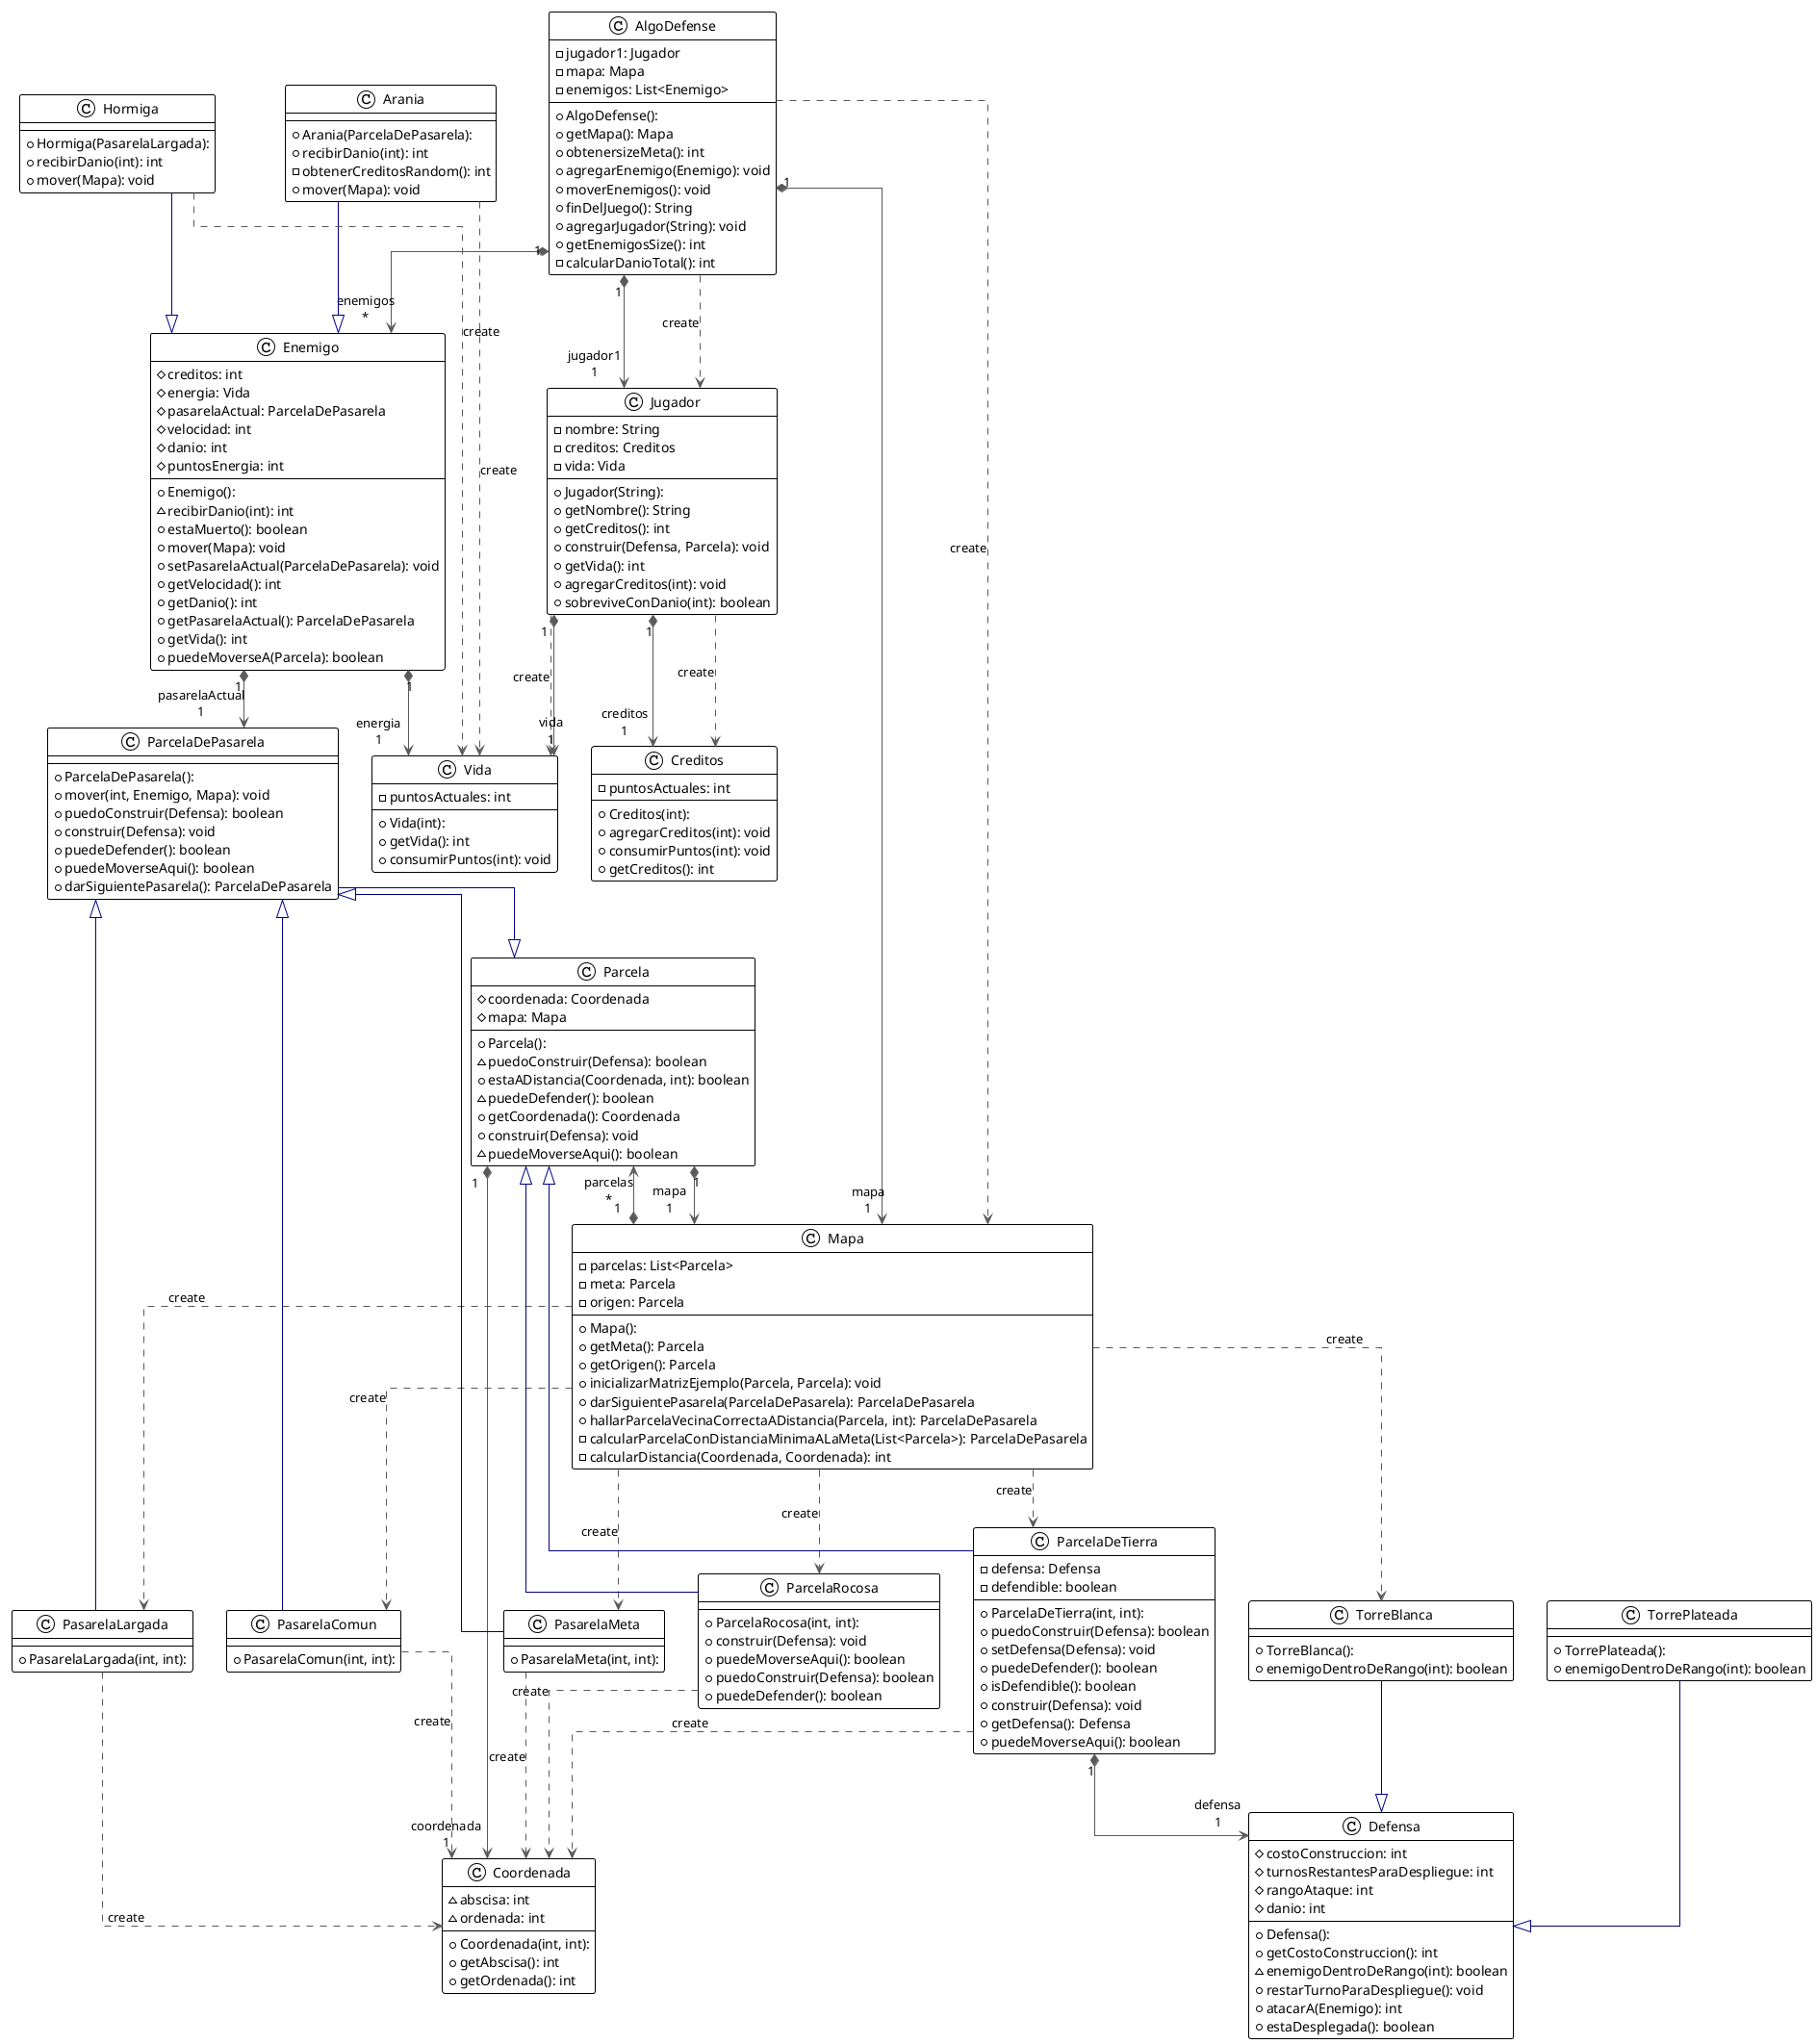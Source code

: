 @startuml

!theme plain
top to bottom direction
skinparam linetype ortho

class AlgoDefense {
  + AlgoDefense():
  - jugador1: Jugador
  - mapa: Mapa
  - enemigos: List<Enemigo>
  + getMapa(): Mapa
  + obtenersizeMeta(): int
  + agregarEnemigo(Enemigo): void
  + moverEnemigos(): void
  + finDelJuego(): String
  + agregarJugador(String): void
  + getEnemigosSize(): int
  - calcularDanioTotal(): int
}
class Arania {
  + Arania(ParcelaDePasarela):
  + recibirDanio(int): int
  - obtenerCreditosRandom(): int
  + mover(Mapa): void
}
class Coordenada {
  + Coordenada(int, int):
  ~ abscisa: int
  ~ ordenada: int
  + getAbscisa(): int
  + getOrdenada(): int
}
class Creditos {
  + Creditos(int):
  - puntosActuales: int
  + agregarCreditos(int): void
  + consumirPuntos(int): void
  + getCreditos(): int
}
class Defensa {
  + Defensa():
  # costoConstruccion: int
  # turnosRestantesParaDespliegue: int
  # rangoAtaque: int
  # danio: int
  + getCostoConstruccion(): int
  ~ enemigoDentroDeRango(int): boolean
  + restarTurnoParaDespliegue(): void
  + atacarA(Enemigo): int
  + estaDesplegada(): boolean
}
class Enemigo {
  + Enemigo():
  # creditos: int
  # energia: Vida
  # pasarelaActual: ParcelaDePasarela
  # velocidad: int
  # danio: int
  # puntosEnergia: int
  ~ recibirDanio(int): int
  + estaMuerto(): boolean
  + mover(Mapa): void
  + setPasarelaActual(ParcelaDePasarela): void
  + getVelocidad(): int
  + getDanio(): int
  + getPasarelaActual(): ParcelaDePasarela
  + getVida(): int
  + puedeMoverseA(Parcela): boolean
}
class Hormiga {
  + Hormiga(PasarelaLargada):
  + recibirDanio(int): int
  + mover(Mapa): void
}
class Jugador {
  + Jugador(String):
  - nombre: String
  - creditos: Creditos
  - vida: Vida
  + getNombre(): String
  + getCreditos(): int
  + construir(Defensa, Parcela): void
  + getVida(): int
  + agregarCreditos(int): void
  + sobreviveConDanio(int): boolean
}
class Mapa {
  + Mapa():
  - parcelas: List<Parcela>
  - meta: Parcela
  - origen: Parcela
  + getMeta(): Parcela
  + getOrigen(): Parcela
  + inicializarMatrizEjemplo(Parcela, Parcela): void
  + darSiguientePasarela(ParcelaDePasarela): ParcelaDePasarela
  + hallarParcelaVecinaCorrectaADistancia(Parcela, int): ParcelaDePasarela
  - calcularParcelaConDistanciaMinimaALaMeta(List<Parcela>): ParcelaDePasarela
  - calcularDistancia(Coordenada, Coordenada): int
}
class Parcela {
  + Parcela():
  # coordenada: Coordenada
  # mapa: Mapa
  ~ puedoConstruir(Defensa): boolean
  + estaADistancia(Coordenada, int): boolean
  ~ puedeDefender(): boolean
  + getCoordenada(): Coordenada
  + construir(Defensa): void
  ~ puedeMoverseAqui(): boolean
}
class ParcelaDePasarela {
  + ParcelaDePasarela():
  + mover(int, Enemigo, Mapa): void
  + puedoConstruir(Defensa): boolean
  + construir(Defensa): void
  + puedeDefender(): boolean
  + puedeMoverseAqui(): boolean
  + darSiguientePasarela(): ParcelaDePasarela
}
class ParcelaDeTierra {
  + ParcelaDeTierra(int, int):
  - defensa: Defensa
  - defendible: boolean
  + puedoConstruir(Defensa): boolean
  + setDefensa(Defensa): void
  + puedeDefender(): boolean
  + isDefendible(): boolean
  + construir(Defensa): void
  + getDefensa(): Defensa
  + puedeMoverseAqui(): boolean
}
class ParcelaRocosa {
  + ParcelaRocosa(int, int):
  + construir(Defensa): void
  + puedeMoverseAqui(): boolean
  + puedoConstruir(Defensa): boolean
  + puedeDefender(): boolean
}
class PasarelaComun {
  + PasarelaComun(int, int):
}
class PasarelaLargada {
  + PasarelaLargada(int, int):
}
class PasarelaMeta {
  + PasarelaMeta(int, int):
}
class TorreBlanca {
  + TorreBlanca():
  + enemigoDentroDeRango(int): boolean
}
class TorrePlateada {
  + TorrePlateada():
  + enemigoDentroDeRango(int): boolean
}
class Vida {
  + Vida(int):
  - puntosActuales: int
  + getVida(): int
  + consumirPuntos(int): void
}

AlgoDefense       "1" *-[#595959,plain]-> "enemigos\n*" Enemigo
AlgoDefense       "1" *-[#595959,plain]-> "jugador1\n1" Jugador
AlgoDefense        -[#595959,dashed]->  Jugador           : "«create»"
AlgoDefense        -[#595959,dashed]->  Mapa              : "«create»"
AlgoDefense       "1" *-[#595959,plain]-> "mapa\n1" Mapa
Arania             -[#000082,plain]-^  Enemigo
Arania             -[#595959,dashed]->  Vida              : "«create»"
Enemigo           "1" *-[#595959,plain]-> "pasarelaActual\n1" ParcelaDePasarela
Enemigo           "1" *-[#595959,plain]-> "energia\n1" Vida
Hormiga            -[#000082,plain]-^  Enemigo
Hormiga            -[#595959,dashed]->  Vida              : "«create»"
Jugador           "1" *-[#595959,plain]-> "creditos\n1" Creditos
Jugador            -[#595959,dashed]->  Creditos          : "«create»"
Jugador            -[#595959,dashed]->  Vida              : "«create»"
Jugador           "1" *-[#595959,plain]-> "vida\n1" Vida
Mapa              "1" *-[#595959,plain]-> "parcelas\n*" Parcela
Mapa               -[#595959,dashed]->  ParcelaDeTierra   : "«create»"
Mapa               -[#595959,dashed]->  ParcelaRocosa     : "«create»"
Mapa               -[#595959,dashed]->  PasarelaComun     : "«create»"
Mapa               -[#595959,dashed]->  PasarelaLargada   : "«create»"
Mapa               -[#595959,dashed]->  PasarelaMeta      : "«create»"
Mapa               -[#595959,dashed]->  TorreBlanca       : "«create»"
Parcela           "1" *-[#595959,plain]-> "coordenada\n1" Coordenada
Parcela           "1" *-[#595959,plain]-> "mapa\n1" Mapa
ParcelaDePasarela  -[#000082,plain]-^  Parcela
ParcelaDeTierra    -[#595959,dashed]->  Coordenada        : "«create»"
ParcelaDeTierra   "1" *-[#595959,plain]-> "defensa\n1" Defensa
ParcelaDeTierra    -[#000082,plain]-^  Parcela
ParcelaRocosa      -[#595959,dashed]->  Coordenada        : "«create»"
ParcelaRocosa      -[#000082,plain]-^  Parcela
PasarelaComun      -[#595959,dashed]->  Coordenada        : "«create»"
PasarelaComun      -[#000082,plain]-^  ParcelaDePasarela
PasarelaLargada    -[#595959,dashed]->  Coordenada        : "«create»"
PasarelaLargada    -[#000082,plain]-^  ParcelaDePasarela
PasarelaMeta       -[#595959,dashed]->  Coordenada        : "«create»"
PasarelaMeta       -[#000082,plain]-^  ParcelaDePasarela
TorreBlanca        -[#000082,plain]-^  Defensa
TorrePlateada      -[#000082,plain]-^  Defensa
@enduml
